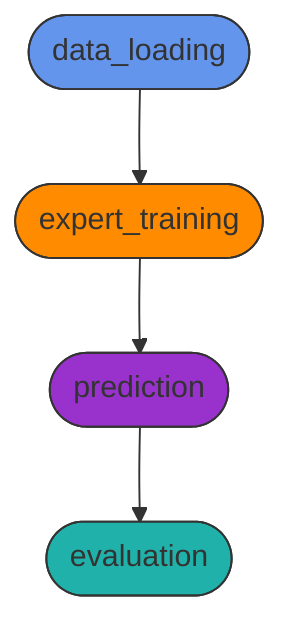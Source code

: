graph TD
    comp_0([data_loading])
    comp_0:::typedataloading
    comp_1([expert_training])
    comp_1:::typeexperttraining
    comp_2([prediction])
    comp_2:::typeprediction
    comp_3([evaluation])
    comp_3:::typeevaluation
    comp_0 --> comp_1
    comp_1 --> comp_2
    comp_2 --> comp_3
    %% Class definitions for styling
    classDef typedataloading fill:#6495ED,stroke:#333,stroke-width:1px
    classDef typequalityassessment fill:#32CD32,stroke:#333,stroke-width:1px
    classDef typeexperttraining fill:#FF8C00,stroke:#333,stroke-width:1px
    classDef typegatingtraining fill:#FF4500,stroke:#333,stroke-width:1px
    classDef typeprediction fill:#9932CC,stroke:#333,stroke-width:1px
    classDef typeintegration fill:#FFD700,stroke:#333,stroke-width:1px
    classDef typeweightcalculation fill:#FF69B4,stroke:#333,stroke-width:1px
    classDef typeevaluation fill:#20B2AA,stroke:#333,stroke-width:1px
    classDef typecheckpoint fill:#4682B4,stroke:#333,stroke-width:1px
    classDef typesystem fill:#A9A9A9,stroke:#333,stroke-width:1px
    classDef typedifferentialevolution fill:#8A2BE2,stroke:#333,stroke-width:1px
    classDef typeevolutionstrategy fill:#7B68EE,stroke:#333,stroke-width:1px
    classDef typeantcolonyoptimization fill:#BA55D3,stroke:#333,stroke-width:1px
    classDef typegreywolfoptimizer fill:#9370DB,stroke:#333,stroke-width:1px
    classDef typephysiologicalexpert fill:#DB7093,stroke:#333,stroke-width:1px
    classDef typeenvironmentalexpert fill:#3CB371,stroke:#333,stroke-width:1px
    classDef typebehavioralexpert fill:#F0E68C,stroke:#333,stroke-width:1px
    classDef typemedicationexpert fill:#F4A460,stroke:#333,stroke-width:1px
    classDef typemetalearner fill:#BDB76B,stroke:#333,stroke-width:1px
    classDef typegatingnetwork fill:#CD5C5C,stroke:#333,stroke-width:1px
    classDef typeoptimizeranalysis fill:#4169E1,stroke:#333,stroke-width:1px
    classDef typeother fill:#D3D3D3,stroke:#333,stroke-width:1px
    %% Workflow: example_workflow_20250326_123514
